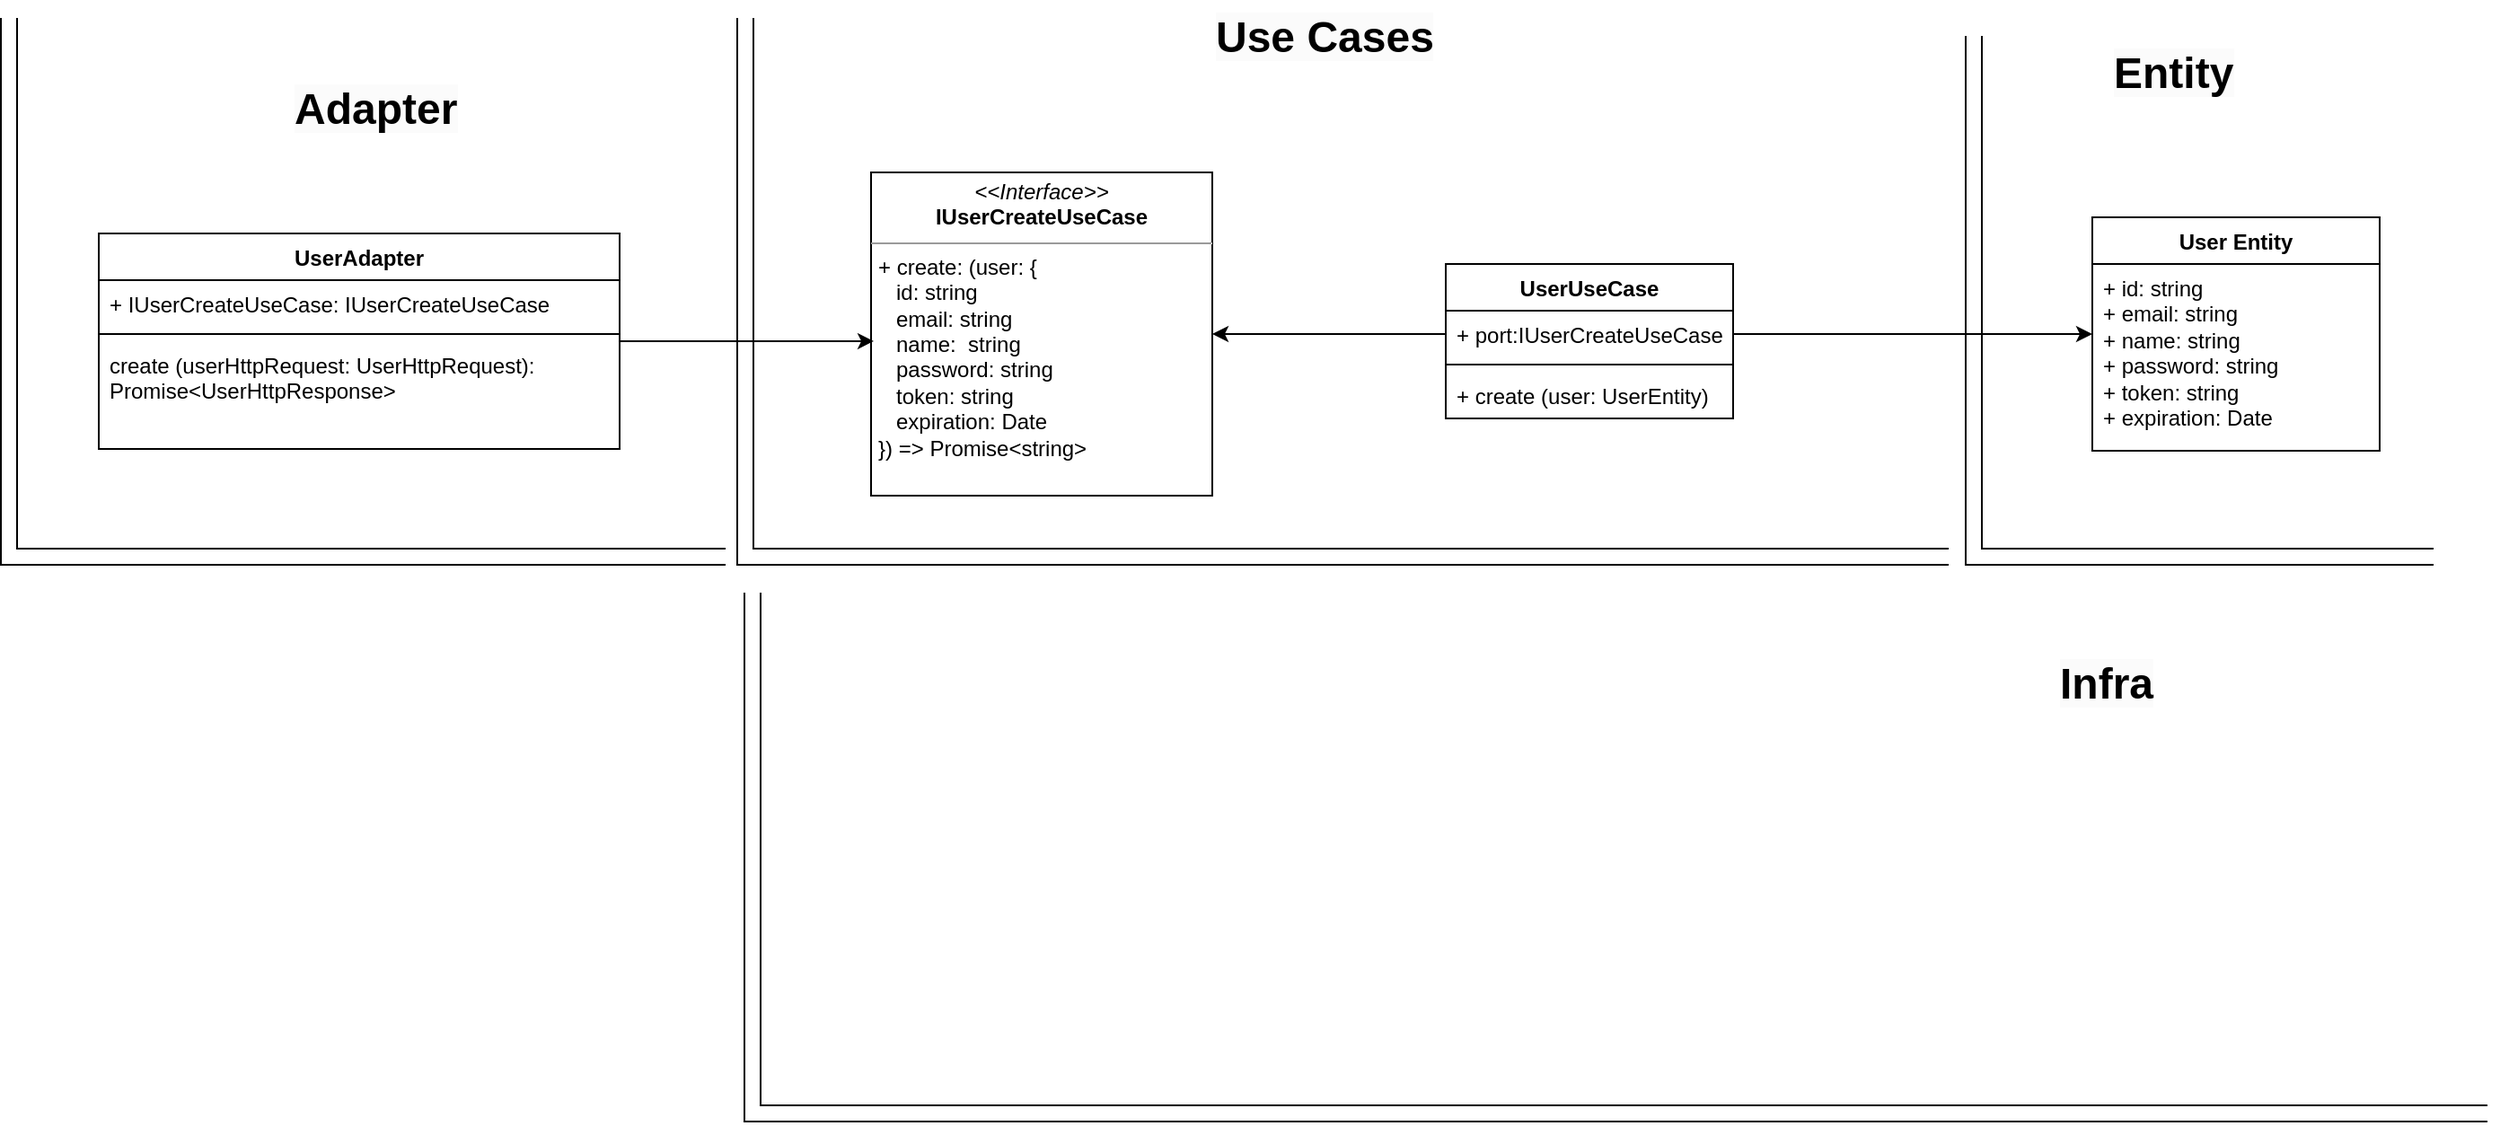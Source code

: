 <mxfile version="21.1.4" type="device">
  <diagram id="C5RBs43oDa-KdzZeNtuy" name="Page-1">
    <mxGraphModel dx="899" dy="1599" grid="1" gridSize="10" guides="1" tooltips="1" connect="1" arrows="1" fold="1" page="1" pageScale="1" pageWidth="827" pageHeight="1169" math="0" shadow="0">
      <root>
        <mxCell id="WIyWlLk6GJQsqaUBKTNV-0" />
        <mxCell id="WIyWlLk6GJQsqaUBKTNV-1" parent="WIyWlLk6GJQsqaUBKTNV-0" />
        <mxCell id="MhnGH0C2IIJK1O8SmQI_-11" value="UserUseCase" style="swimlane;fontStyle=1;align=center;verticalAlign=top;childLayout=stackLayout;horizontal=1;startSize=26;horizontalStack=0;resizeParent=1;resizeParentMax=0;resizeLast=0;collapsible=1;marginBottom=0;whiteSpace=wrap;html=1;" parent="WIyWlLk6GJQsqaUBKTNV-1" vertex="1">
          <mxGeometry x="1360" y="97" width="160" height="86" as="geometry" />
        </mxCell>
        <mxCell id="MhnGH0C2IIJK1O8SmQI_-12" value="+ port:IUserCreateUseCase" style="text;strokeColor=none;fillColor=none;align=left;verticalAlign=top;spacingLeft=4;spacingRight=4;overflow=hidden;rotatable=0;points=[[0,0.5],[1,0.5]];portConstraint=eastwest;whiteSpace=wrap;html=1;" parent="MhnGH0C2IIJK1O8SmQI_-11" vertex="1">
          <mxGeometry y="26" width="160" height="26" as="geometry" />
        </mxCell>
        <mxCell id="MhnGH0C2IIJK1O8SmQI_-13" value="" style="line;strokeWidth=1;fillColor=none;align=left;verticalAlign=middle;spacingTop=-1;spacingLeft=3;spacingRight=3;rotatable=0;labelPosition=right;points=[];portConstraint=eastwest;strokeColor=inherit;" parent="MhnGH0C2IIJK1O8SmQI_-11" vertex="1">
          <mxGeometry y="52" width="160" height="8" as="geometry" />
        </mxCell>
        <mxCell id="MhnGH0C2IIJK1O8SmQI_-14" value="+ create (user: UserEntity)" style="text;strokeColor=none;fillColor=none;align=left;verticalAlign=top;spacingLeft=4;spacingRight=4;overflow=hidden;rotatable=0;points=[[0,0.5],[1,0.5]];portConstraint=eastwest;whiteSpace=wrap;html=1;" parent="MhnGH0C2IIJK1O8SmQI_-11" vertex="1">
          <mxGeometry y="60" width="160" height="26" as="geometry" />
        </mxCell>
        <mxCell id="MhnGH0C2IIJK1O8SmQI_-21" value="&lt;p style=&quot;margin:0px;margin-top:4px;text-align:center;&quot;&gt;&lt;i&gt;&amp;lt;&amp;lt;Interface&amp;gt;&amp;gt;&lt;/i&gt;&lt;br&gt;&lt;b&gt;IUserCreateUseCase&lt;/b&gt;&lt;br&gt;&lt;/p&gt;&lt;hr size=&quot;1&quot;&gt;&lt;p style=&quot;margin:0px;margin-left:4px;&quot;&gt;&lt;/p&gt;&lt;p style=&quot;margin:0px;margin-left:4px;&quot;&gt;+&amp;nbsp;create: (user: {&lt;/p&gt;&lt;p style=&quot;margin:0px;margin-left:4px;&quot;&gt;&amp;nbsp; &amp;nbsp;id: string&amp;nbsp;&lt;/p&gt;&lt;p style=&quot;margin:0px;margin-left:4px;&quot;&gt;&amp;nbsp; &amp;nbsp;email: string&amp;nbsp;&lt;/p&gt;&lt;p style=&quot;margin:0px;margin-left:4px;&quot;&gt;&amp;nbsp; &amp;nbsp;name:&amp;nbsp; string&amp;nbsp;&lt;/p&gt;&lt;p style=&quot;margin:0px;margin-left:4px;&quot;&gt;&amp;nbsp; &amp;nbsp;password: string&amp;nbsp;&lt;/p&gt;&lt;p style=&quot;margin:0px;margin-left:4px;&quot;&gt;&amp;nbsp; &amp;nbsp;token: string&lt;/p&gt;&lt;p style=&quot;margin:0px;margin-left:4px;&quot;&gt;&amp;nbsp; &amp;nbsp;expiration: Date&amp;nbsp;&lt;/p&gt;&lt;p style=&quot;margin:0px;margin-left:4px;&quot;&gt;}) =&amp;gt; Promise&amp;lt;string&amp;gt;&lt;/p&gt;" style="verticalAlign=top;align=left;overflow=fill;fontSize=12;fontFamily=Helvetica;html=1;whiteSpace=wrap;" parent="WIyWlLk6GJQsqaUBKTNV-1" vertex="1">
          <mxGeometry x="1040" y="46" width="190" height="180" as="geometry" />
        </mxCell>
        <mxCell id="MhnGH0C2IIJK1O8SmQI_-22" style="edgeStyle=orthogonalEdgeStyle;rounded=0;orthogonalLoop=1;jettySize=auto;html=1;exitX=0;exitY=0.5;exitDx=0;exitDy=0;entryX=1;entryY=0.5;entryDx=0;entryDy=0;" parent="WIyWlLk6GJQsqaUBKTNV-1" source="MhnGH0C2IIJK1O8SmQI_-12" target="MhnGH0C2IIJK1O8SmQI_-21" edge="1">
          <mxGeometry relative="1" as="geometry" />
        </mxCell>
        <mxCell id="MhnGH0C2IIJK1O8SmQI_-23" value="UserAdapter" style="swimlane;fontStyle=1;align=center;verticalAlign=top;childLayout=stackLayout;horizontal=1;startSize=26;horizontalStack=0;resizeParent=1;resizeParentMax=0;resizeLast=0;collapsible=1;marginBottom=0;whiteSpace=wrap;html=1;" parent="WIyWlLk6GJQsqaUBKTNV-1" vertex="1">
          <mxGeometry x="610" y="80" width="290" height="120" as="geometry" />
        </mxCell>
        <mxCell id="MhnGH0C2IIJK1O8SmQI_-24" value="+&amp;nbsp;IUserCreateUseCase: IUserCreateUseCase" style="text;strokeColor=none;fillColor=none;align=left;verticalAlign=top;spacingLeft=4;spacingRight=4;overflow=hidden;rotatable=0;points=[[0,0.5],[1,0.5]];portConstraint=eastwest;whiteSpace=wrap;html=1;" parent="MhnGH0C2IIJK1O8SmQI_-23" vertex="1">
          <mxGeometry y="26" width="290" height="26" as="geometry" />
        </mxCell>
        <mxCell id="MhnGH0C2IIJK1O8SmQI_-25" value="" style="line;strokeWidth=1;fillColor=none;align=left;verticalAlign=middle;spacingTop=-1;spacingLeft=3;spacingRight=3;rotatable=0;labelPosition=right;points=[];portConstraint=eastwest;strokeColor=inherit;" parent="MhnGH0C2IIJK1O8SmQI_-23" vertex="1">
          <mxGeometry y="52" width="290" height="8" as="geometry" />
        </mxCell>
        <mxCell id="MhnGH0C2IIJK1O8SmQI_-26" value="create (userHttpRequest: UserHttpRequest): Promise&amp;lt;UserHttpResponse&amp;gt;" style="text;strokeColor=none;fillColor=none;align=left;verticalAlign=top;spacingLeft=4;spacingRight=4;overflow=hidden;rotatable=0;points=[[0,0.5],[1,0.5]];portConstraint=eastwest;whiteSpace=wrap;html=1;" parent="MhnGH0C2IIJK1O8SmQI_-23" vertex="1">
          <mxGeometry y="60" width="290" height="60" as="geometry" />
        </mxCell>
        <mxCell id="MhnGH0C2IIJK1O8SmQI_-31" value="" style="shape=filledEdge;curved=0;rounded=0;fixDash=1;endArrow=none;strokeWidth=10;fillColor=#ffffff;edgeStyle=orthogonalEdgeStyle;html=1;" parent="WIyWlLk6GJQsqaUBKTNV-1" edge="1">
          <mxGeometry width="60" height="40" relative="1" as="geometry">
            <mxPoint x="1640" y="260" as="sourcePoint" />
            <mxPoint x="970" y="-40" as="targetPoint" />
            <Array as="points">
              <mxPoint x="1640" y="260" />
              <mxPoint x="970" y="260" />
            </Array>
          </mxGeometry>
        </mxCell>
        <mxCell id="MhnGH0C2IIJK1O8SmQI_-28" style="edgeStyle=orthogonalEdgeStyle;rounded=0;orthogonalLoop=1;jettySize=auto;html=1;exitX=1;exitY=0.5;exitDx=0;exitDy=0;entryX=0.008;entryY=0.522;entryDx=0;entryDy=0;entryPerimeter=0;" parent="WIyWlLk6GJQsqaUBKTNV-1" source="MhnGH0C2IIJK1O8SmQI_-23" target="MhnGH0C2IIJK1O8SmQI_-21" edge="1">
          <mxGeometry relative="1" as="geometry" />
        </mxCell>
        <mxCell id="MhnGH0C2IIJK1O8SmQI_-32" value="" style="shape=filledEdge;curved=0;rounded=0;fixDash=1;endArrow=none;strokeWidth=10;fillColor=#ffffff;edgeStyle=orthogonalEdgeStyle;html=1;" parent="WIyWlLk6GJQsqaUBKTNV-1" edge="1">
          <mxGeometry width="60" height="40" relative="1" as="geometry">
            <mxPoint x="1910" y="260" as="sourcePoint" />
            <mxPoint x="1654" y="-30" as="targetPoint" />
            <Array as="points">
              <mxPoint x="1904" y="260" />
              <mxPoint x="1654" y="260" />
            </Array>
          </mxGeometry>
        </mxCell>
        <mxCell id="MhnGH0C2IIJK1O8SmQI_-34" value="&lt;span style=&quot;color: rgb(0, 0, 0); font-family: Helvetica; font-size: 24px; font-style: normal; font-variant-ligatures: normal; font-variant-caps: normal; font-weight: 700; letter-spacing: normal; orphans: 2; text-align: center; text-indent: 0px; text-transform: none; widows: 2; word-spacing: 0px; -webkit-text-stroke-width: 0px; background-color: rgb(251, 251, 251); text-decoration-thickness: initial; text-decoration-style: initial; text-decoration-color: initial; float: none; display: inline !important;&quot;&gt;Use Cases&lt;/span&gt;" style="text;whiteSpace=wrap;html=1;" parent="WIyWlLk6GJQsqaUBKTNV-1" vertex="1">
          <mxGeometry x="1230" y="-50" width="150" height="50" as="geometry" />
        </mxCell>
        <mxCell id="MhnGH0C2IIJK1O8SmQI_-35" value="&lt;span style=&quot;color: rgb(0, 0, 0); font-family: Helvetica; font-size: 24px; font-style: normal; font-variant-ligatures: normal; font-variant-caps: normal; font-weight: 700; letter-spacing: normal; orphans: 2; text-align: center; text-indent: 0px; text-transform: none; widows: 2; word-spacing: 0px; -webkit-text-stroke-width: 0px; background-color: rgb(251, 251, 251); text-decoration-thickness: initial; text-decoration-style: initial; text-decoration-color: initial; float: none; display: inline !important;&quot;&gt;Entity&lt;/span&gt;" style="text;whiteSpace=wrap;html=1;" parent="WIyWlLk6GJQsqaUBKTNV-1" vertex="1">
          <mxGeometry x="1730" y="-30" width="150" height="50" as="geometry" />
        </mxCell>
        <mxCell id="MhnGH0C2IIJK1O8SmQI_-36" value="&lt;span style=&quot;color: rgb(0, 0, 0); font-family: Helvetica; font-size: 24px; font-style: normal; font-variant-ligatures: normal; font-variant-caps: normal; font-weight: 700; letter-spacing: normal; orphans: 2; text-align: center; text-indent: 0px; text-transform: none; widows: 2; word-spacing: 0px; -webkit-text-stroke-width: 0px; background-color: rgb(251, 251, 251); text-decoration-thickness: initial; text-decoration-style: initial; text-decoration-color: initial; float: none; display: inline !important;&quot;&gt;Adapter&lt;br&gt;&lt;br&gt;&lt;/span&gt;" style="text;whiteSpace=wrap;html=1;" parent="WIyWlLk6GJQsqaUBKTNV-1" vertex="1">
          <mxGeometry x="717" y="-10" width="110" height="50" as="geometry" />
        </mxCell>
        <mxCell id="MhnGH0C2IIJK1O8SmQI_-37" value="User Entity&lt;div style=&quot;border-color: var(--border-color); padding: 0px; margin: 0px;&quot;&gt;&lt;br style=&quot;border-color: var(--border-color); padding: 0px; margin: 0px; font-weight: 400;&quot;&gt;&lt;/div&gt;" style="swimlane;fontStyle=1;align=center;verticalAlign=top;childLayout=stackLayout;horizontal=1;startSize=26;horizontalStack=0;resizeParent=1;resizeParentMax=0;resizeLast=0;collapsible=1;marginBottom=0;whiteSpace=wrap;html=1;" parent="WIyWlLk6GJQsqaUBKTNV-1" vertex="1">
          <mxGeometry x="1720" y="71" width="160" height="130" as="geometry" />
        </mxCell>
        <mxCell id="MhnGH0C2IIJK1O8SmQI_-38" value="+ id: string&lt;br style=&quot;border-color: var(--border-color); padding: 0px; margin: 0px;&quot;&gt;&lt;span style=&quot;&quot;&gt;+ email: string&lt;/span&gt;&lt;br style=&quot;border-color: var(--border-color); padding: 0px; margin: 0px;&quot;&gt;&lt;span style=&quot;&quot;&gt;+ name: string&lt;/span&gt;&lt;br style=&quot;border-color: var(--border-color); padding: 0px; margin: 0px;&quot;&gt;&lt;span style=&quot;&quot;&gt;+ password: string&lt;/span&gt;&lt;br style=&quot;border-color: var(--border-color); padding: 0px; margin: 0px;&quot;&gt;&lt;span style=&quot;&quot;&gt;+ token: string&lt;br&gt;&lt;/span&gt;&lt;span style=&quot;&quot;&gt;+ expiration: Date&lt;/span&gt;" style="text;strokeColor=none;fillColor=none;align=left;verticalAlign=top;spacingLeft=4;spacingRight=4;overflow=hidden;rotatable=0;points=[[0,0.5],[1,0.5]];portConstraint=eastwest;whiteSpace=wrap;html=1;" parent="MhnGH0C2IIJK1O8SmQI_-37" vertex="1">
          <mxGeometry y="26" width="160" height="104" as="geometry" />
        </mxCell>
        <mxCell id="MhnGH0C2IIJK1O8SmQI_-41" value="" style="shape=filledEdge;curved=0;rounded=0;fixDash=1;endArrow=none;strokeWidth=10;fillColor=#ffffff;edgeStyle=orthogonalEdgeStyle;html=1;" parent="WIyWlLk6GJQsqaUBKTNV-1" edge="1">
          <mxGeometry width="60" height="40" relative="1" as="geometry">
            <mxPoint x="959" y="260" as="sourcePoint" />
            <mxPoint x="560" y="-40" as="targetPoint" />
            <Array as="points">
              <mxPoint x="560" y="260" />
            </Array>
          </mxGeometry>
        </mxCell>
        <mxCell id="MhnGH0C2IIJK1O8SmQI_-42" style="edgeStyle=orthogonalEdgeStyle;rounded=0;orthogonalLoop=1;jettySize=auto;html=1;exitX=1;exitY=0.5;exitDx=0;exitDy=0;entryX=0;entryY=0.5;entryDx=0;entryDy=0;" parent="WIyWlLk6GJQsqaUBKTNV-1" source="MhnGH0C2IIJK1O8SmQI_-12" target="MhnGH0C2IIJK1O8SmQI_-37" edge="1">
          <mxGeometry relative="1" as="geometry" />
        </mxCell>
        <mxCell id="hpCei3Ai5A24ObuEBkjv-0" value="&lt;span style=&quot;color: rgb(0, 0, 0); font-family: Helvetica; font-size: 24px; font-style: normal; font-variant-ligatures: normal; font-variant-caps: normal; font-weight: 700; letter-spacing: normal; orphans: 2; text-align: center; text-indent: 0px; text-transform: none; widows: 2; word-spacing: 0px; -webkit-text-stroke-width: 0px; background-color: rgb(251, 251, 251); text-decoration-thickness: initial; text-decoration-style: initial; text-decoration-color: initial; float: none; display: inline !important;&quot;&gt;Infra&lt;/span&gt;" style="text;whiteSpace=wrap;html=1;" vertex="1" parent="WIyWlLk6GJQsqaUBKTNV-1">
          <mxGeometry x="1700" y="310" width="150" height="50" as="geometry" />
        </mxCell>
        <mxCell id="hpCei3Ai5A24ObuEBkjv-1" value="" style="shape=filledEdge;curved=0;rounded=0;fixDash=1;endArrow=none;strokeWidth=10;fillColor=#ffffff;edgeStyle=orthogonalEdgeStyle;html=1;" edge="1" parent="WIyWlLk6GJQsqaUBKTNV-1">
          <mxGeometry width="60" height="40" relative="1" as="geometry">
            <mxPoint x="1940" y="570" as="sourcePoint" />
            <mxPoint x="974" y="280" as="targetPoint" />
            <Array as="points">
              <mxPoint x="974" y="570" />
            </Array>
          </mxGeometry>
        </mxCell>
      </root>
    </mxGraphModel>
  </diagram>
</mxfile>
